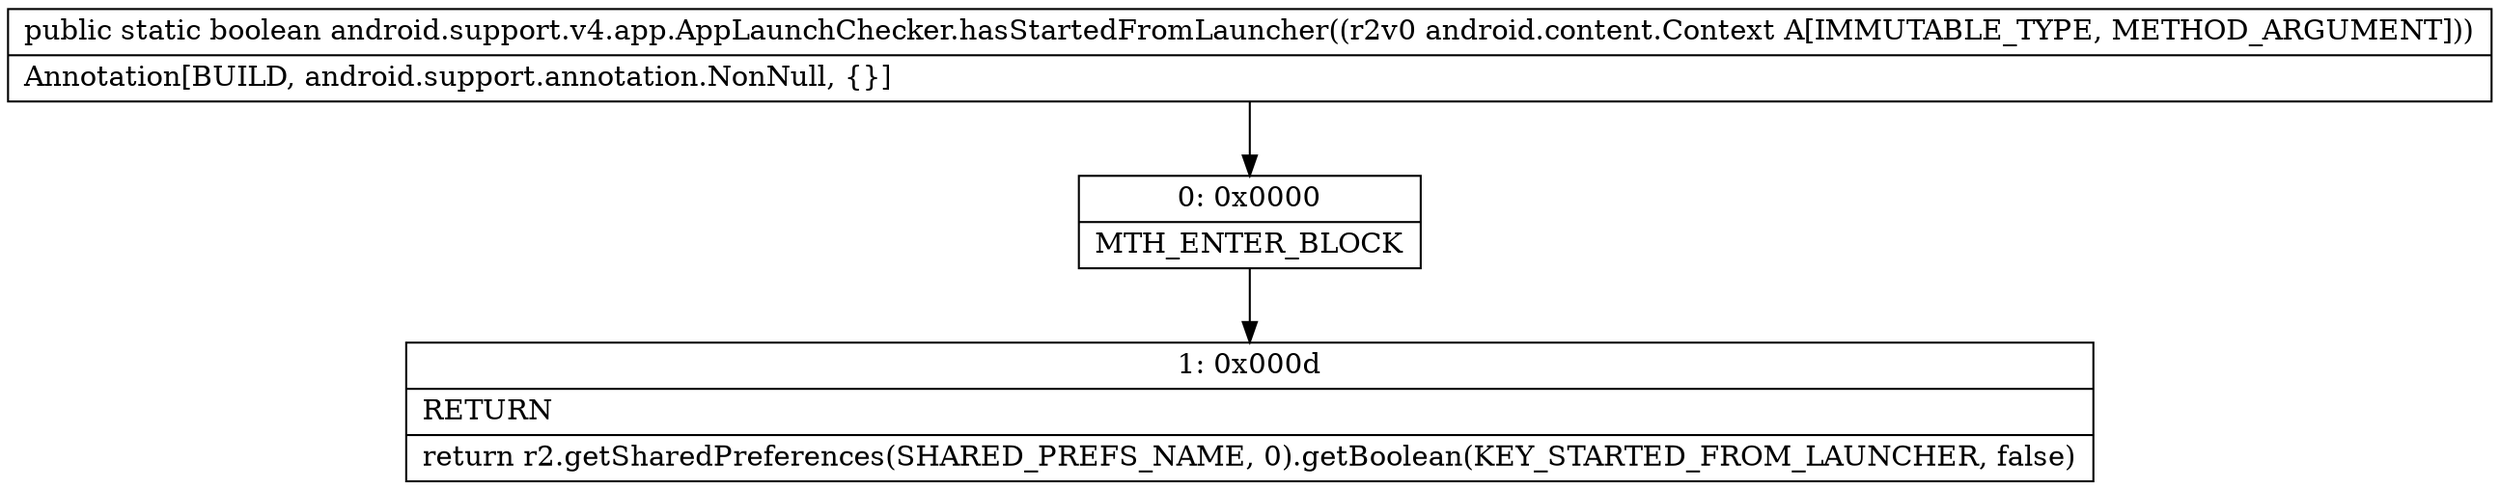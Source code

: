 digraph "CFG forandroid.support.v4.app.AppLaunchChecker.hasStartedFromLauncher(Landroid\/content\/Context;)Z" {
Node_0 [shape=record,label="{0\:\ 0x0000|MTH_ENTER_BLOCK\l}"];
Node_1 [shape=record,label="{1\:\ 0x000d|RETURN\l|return r2.getSharedPreferences(SHARED_PREFS_NAME, 0).getBoolean(KEY_STARTED_FROM_LAUNCHER, false)\l}"];
MethodNode[shape=record,label="{public static boolean android.support.v4.app.AppLaunchChecker.hasStartedFromLauncher((r2v0 android.content.Context A[IMMUTABLE_TYPE, METHOD_ARGUMENT]))  | Annotation[BUILD, android.support.annotation.NonNull, \{\}]\l}"];
MethodNode -> Node_0;
Node_0 -> Node_1;
}

